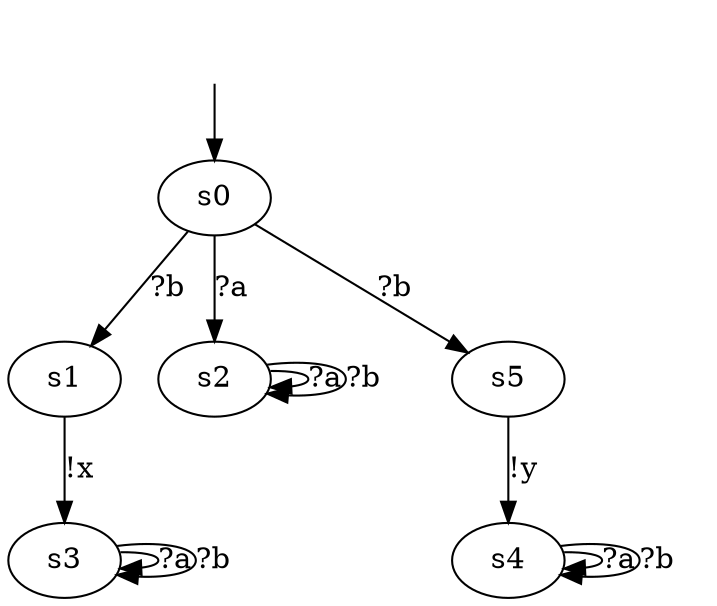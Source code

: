 digraph learnedModel {
s0 [label=s0];
s1 [label=s1];
s2 [label=s2];
s3 [label=s3];
s4 [label=s4];
s5 [label=s5];
s0 -> s2  [label="?a"];
s0 -> s1  [label="?b"];
s2 -> s2  [label="?a"];
s2 -> s2  [label="?b"];
s1 -> s3  [label="!x"];
s3 -> s3  [label="?a"];
s3 -> s3  [label="?b"];

s0 -> s5  [label="?b"];
s5 -> s4  [label="!y"];
s4 -> s4  [label="?a"];
s4 -> s4  [label="?b"];
__start0 [label="", shape=none];
__start0 -> s0  [label=""];
}
